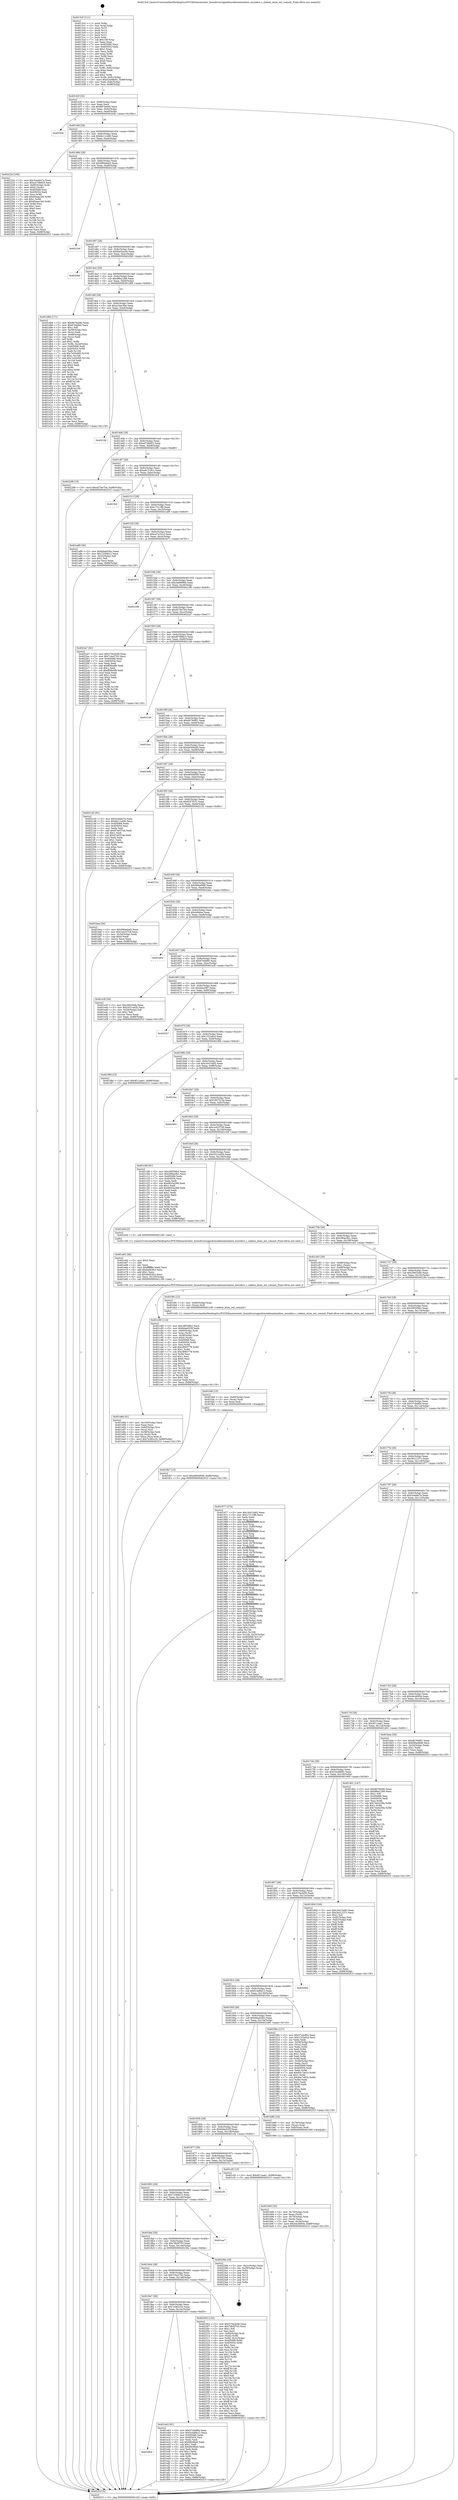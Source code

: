 digraph "0x4013c0" {
  label = "0x4013c0 (/mnt/c/Users/mathe/Desktop/tcc/POCII/binaries/extr_linuxdriversgpudrmradeonatombios_encoders.c_radeon_atom_ext_commit_Final-ollvm.out::main(0))"
  labelloc = "t"
  node[shape=record]

  Entry [label="",width=0.3,height=0.3,shape=circle,fillcolor=black,style=filled]
  "0x40142f" [label="{
     0x40142f [32]\l
     | [instrs]\l
     &nbsp;&nbsp;0x40142f \<+6\>: mov -0x88(%rbp),%eax\l
     &nbsp;&nbsp;0x401435 \<+2\>: mov %eax,%ecx\l
     &nbsp;&nbsp;0x401437 \<+6\>: sub $0x867fa0d0,%ecx\l
     &nbsp;&nbsp;0x40143d \<+6\>: mov %eax,-0x9c(%rbp)\l
     &nbsp;&nbsp;0x401443 \<+6\>: mov %ecx,-0xa0(%rbp)\l
     &nbsp;&nbsp;0x401449 \<+6\>: je 000000000040244c \<main+0x108c\>\l
  }"]
  "0x40244c" [label="{
     0x40244c\l
  }", style=dashed]
  "0x40144f" [label="{
     0x40144f [28]\l
     | [instrs]\l
     &nbsp;&nbsp;0x40144f \<+5\>: jmp 0000000000401454 \<main+0x94\>\l
     &nbsp;&nbsp;0x401454 \<+6\>: mov -0x9c(%rbp),%eax\l
     &nbsp;&nbsp;0x40145a \<+5\>: sub $0x8e11cdd0,%eax\l
     &nbsp;&nbsp;0x40145f \<+6\>: mov %eax,-0xa4(%rbp)\l
     &nbsp;&nbsp;0x401465 \<+6\>: je 000000000040222e \<main+0xe6e\>\l
  }"]
  Exit [label="",width=0.3,height=0.3,shape=circle,fillcolor=black,style=filled,peripheries=2]
  "0x40222e" [label="{
     0x40222e [106]\l
     | [instrs]\l
     &nbsp;&nbsp;0x40222e \<+5\>: mov $0x3cedde7a,%eax\l
     &nbsp;&nbsp;0x402233 \<+5\>: mov $0xa47db603,%ecx\l
     &nbsp;&nbsp;0x402238 \<+4\>: mov -0x80(%rbp),%rdx\l
     &nbsp;&nbsp;0x40223c \<+6\>: movl $0x0,(%rdx)\l
     &nbsp;&nbsp;0x402242 \<+7\>: mov 0x405068,%esi\l
     &nbsp;&nbsp;0x402249 \<+7\>: mov 0x405054,%edi\l
     &nbsp;&nbsp;0x402250 \<+3\>: mov %esi,%r8d\l
     &nbsp;&nbsp;0x402253 \<+7\>: add $0x65aaa1b6,%r8d\l
     &nbsp;&nbsp;0x40225a \<+4\>: sub $0x1,%r8d\l
     &nbsp;&nbsp;0x40225e \<+7\>: sub $0x65aaa1b6,%r8d\l
     &nbsp;&nbsp;0x402265 \<+4\>: imul %r8d,%esi\l
     &nbsp;&nbsp;0x402269 \<+3\>: and $0x1,%esi\l
     &nbsp;&nbsp;0x40226c \<+3\>: cmp $0x0,%esi\l
     &nbsp;&nbsp;0x40226f \<+4\>: sete %r9b\l
     &nbsp;&nbsp;0x402273 \<+3\>: cmp $0xa,%edi\l
     &nbsp;&nbsp;0x402276 \<+4\>: setl %r10b\l
     &nbsp;&nbsp;0x40227a \<+3\>: mov %r9b,%r11b\l
     &nbsp;&nbsp;0x40227d \<+3\>: and %r10b,%r11b\l
     &nbsp;&nbsp;0x402280 \<+3\>: xor %r10b,%r9b\l
     &nbsp;&nbsp;0x402283 \<+3\>: or %r9b,%r11b\l
     &nbsp;&nbsp;0x402286 \<+4\>: test $0x1,%r11b\l
     &nbsp;&nbsp;0x40228a \<+3\>: cmovne %ecx,%eax\l
     &nbsp;&nbsp;0x40228d \<+6\>: mov %eax,-0x88(%rbp)\l
     &nbsp;&nbsp;0x402293 \<+5\>: jmp 000000000040251f \<main+0x115f\>\l
  }"]
  "0x40146b" [label="{
     0x40146b [28]\l
     | [instrs]\l
     &nbsp;&nbsp;0x40146b \<+5\>: jmp 0000000000401470 \<main+0xb0\>\l
     &nbsp;&nbsp;0x401470 \<+6\>: mov -0x9c(%rbp),%eax\l
     &nbsp;&nbsp;0x401476 \<+5\>: sub $0x990edae5,%eax\l
     &nbsp;&nbsp;0x40147b \<+6\>: mov %eax,-0xa8(%rbp)\l
     &nbsp;&nbsp;0x401481 \<+6\>: je 00000000004021b0 \<main+0xdf0\>\l
  }"]
  "0x401fb7" [label="{
     0x401fb7 [15]\l
     | [instrs]\l
     &nbsp;&nbsp;0x401fb7 \<+10\>: movl $0xe850d009,-0x88(%rbp)\l
     &nbsp;&nbsp;0x401fc1 \<+5\>: jmp 000000000040251f \<main+0x115f\>\l
  }"]
  "0x4021b0" [label="{
     0x4021b0\l
  }", style=dashed]
  "0x401487" [label="{
     0x401487 [28]\l
     | [instrs]\l
     &nbsp;&nbsp;0x401487 \<+5\>: jmp 000000000040148c \<main+0xcc\>\l
     &nbsp;&nbsp;0x40148c \<+6\>: mov -0x9c(%rbp),%eax\l
     &nbsp;&nbsp;0x401492 \<+5\>: sub $0x9a02aa5e,%eax\l
     &nbsp;&nbsp;0x401497 \<+6\>: mov %eax,-0xac(%rbp)\l
     &nbsp;&nbsp;0x40149d \<+6\>: je 00000000004020b0 \<main+0xcf0\>\l
  }"]
  "0x401fa8" [label="{
     0x401fa8 [15]\l
     | [instrs]\l
     &nbsp;&nbsp;0x401fa8 \<+4\>: mov -0x60(%rbp),%rax\l
     &nbsp;&nbsp;0x401fac \<+3\>: mov (%rax),%rax\l
     &nbsp;&nbsp;0x401faf \<+3\>: mov %rax,%rdi\l
     &nbsp;&nbsp;0x401fb2 \<+5\>: call 0000000000401030 \<free@plt\>\l
     | [calls]\l
     &nbsp;&nbsp;0x401030 \{1\} (unknown)\l
  }"]
  "0x4020b0" [label="{
     0x4020b0\l
  }", style=dashed]
  "0x4014a3" [label="{
     0x4014a3 [28]\l
     | [instrs]\l
     &nbsp;&nbsp;0x4014a3 \<+5\>: jmp 00000000004014a8 \<main+0xe8\>\l
     &nbsp;&nbsp;0x4014a8 \<+6\>: mov -0x9c(%rbp),%eax\l
     &nbsp;&nbsp;0x4014ae \<+5\>: sub $0x9f6a1289,%eax\l
     &nbsp;&nbsp;0x4014b3 \<+6\>: mov %eax,-0xb0(%rbp)\l
     &nbsp;&nbsp;0x4014b9 \<+6\>: je 0000000000401d94 \<main+0x9d4\>\l
  }"]
  "0x401903" [label="{
     0x401903\l
  }", style=dashed]
  "0x401d94" [label="{
     0x401d94 [171]\l
     | [instrs]\l
     &nbsp;&nbsp;0x401d94 \<+5\>: mov $0x867fa0d0,%eax\l
     &nbsp;&nbsp;0x401d99 \<+5\>: mov $0x67bdd60,%ecx\l
     &nbsp;&nbsp;0x401d9e \<+2\>: mov $0x1,%dl\l
     &nbsp;&nbsp;0x401da0 \<+4\>: mov -0x58(%rbp),%rsi\l
     &nbsp;&nbsp;0x401da4 \<+2\>: mov (%rsi),%edi\l
     &nbsp;&nbsp;0x401da6 \<+4\>: mov -0x68(%rbp),%rsi\l
     &nbsp;&nbsp;0x401daa \<+2\>: cmp (%rsi),%edi\l
     &nbsp;&nbsp;0x401dac \<+4\>: setl %r8b\l
     &nbsp;&nbsp;0x401db0 \<+4\>: and $0x1,%r8b\l
     &nbsp;&nbsp;0x401db4 \<+4\>: mov %r8b,-0x2d(%rbp)\l
     &nbsp;&nbsp;0x401db8 \<+7\>: mov 0x405068,%edi\l
     &nbsp;&nbsp;0x401dbf \<+8\>: mov 0x405054,%r9d\l
     &nbsp;&nbsp;0x401dc7 \<+3\>: mov %edi,%r10d\l
     &nbsp;&nbsp;0x401dca \<+7\>: sub $0x7e30cfd5,%r10d\l
     &nbsp;&nbsp;0x401dd1 \<+4\>: sub $0x1,%r10d\l
     &nbsp;&nbsp;0x401dd5 \<+7\>: add $0x7e30cfd5,%r10d\l
     &nbsp;&nbsp;0x401ddc \<+4\>: imul %r10d,%edi\l
     &nbsp;&nbsp;0x401de0 \<+3\>: and $0x1,%edi\l
     &nbsp;&nbsp;0x401de3 \<+3\>: cmp $0x0,%edi\l
     &nbsp;&nbsp;0x401de6 \<+4\>: sete %r8b\l
     &nbsp;&nbsp;0x401dea \<+4\>: cmp $0xa,%r9d\l
     &nbsp;&nbsp;0x401dee \<+4\>: setl %r11b\l
     &nbsp;&nbsp;0x401df2 \<+3\>: mov %r8b,%bl\l
     &nbsp;&nbsp;0x401df5 \<+3\>: xor $0xff,%bl\l
     &nbsp;&nbsp;0x401df8 \<+3\>: mov %r11b,%r14b\l
     &nbsp;&nbsp;0x401dfb \<+4\>: xor $0xff,%r14b\l
     &nbsp;&nbsp;0x401dff \<+3\>: xor $0x1,%dl\l
     &nbsp;&nbsp;0x401e02 \<+3\>: mov %bl,%r15b\l
     &nbsp;&nbsp;0x401e05 \<+4\>: and $0xff,%r15b\l
     &nbsp;&nbsp;0x401e09 \<+3\>: and %dl,%r8b\l
     &nbsp;&nbsp;0x401e0c \<+3\>: mov %r14b,%r12b\l
     &nbsp;&nbsp;0x401e0f \<+4\>: and $0xff,%r12b\l
     &nbsp;&nbsp;0x401e13 \<+3\>: and %dl,%r11b\l
     &nbsp;&nbsp;0x401e16 \<+3\>: or %r8b,%r15b\l
     &nbsp;&nbsp;0x401e19 \<+3\>: or %r11b,%r12b\l
     &nbsp;&nbsp;0x401e1c \<+3\>: xor %r12b,%r15b\l
     &nbsp;&nbsp;0x401e1f \<+3\>: or %r14b,%bl\l
     &nbsp;&nbsp;0x401e22 \<+3\>: xor $0xff,%bl\l
     &nbsp;&nbsp;0x401e25 \<+3\>: or $0x1,%dl\l
     &nbsp;&nbsp;0x401e28 \<+2\>: and %dl,%bl\l
     &nbsp;&nbsp;0x401e2a \<+3\>: or %bl,%r15b\l
     &nbsp;&nbsp;0x401e2d \<+4\>: test $0x1,%r15b\l
     &nbsp;&nbsp;0x401e31 \<+3\>: cmovne %ecx,%eax\l
     &nbsp;&nbsp;0x401e34 \<+6\>: mov %eax,-0x88(%rbp)\l
     &nbsp;&nbsp;0x401e3a \<+5\>: jmp 000000000040251f \<main+0x115f\>\l
  }"]
  "0x4014bf" [label="{
     0x4014bf [28]\l
     | [instrs]\l
     &nbsp;&nbsp;0x4014bf \<+5\>: jmp 00000000004014c4 \<main+0x104\>\l
     &nbsp;&nbsp;0x4014c4 \<+6\>: mov -0x9c(%rbp),%eax\l
     &nbsp;&nbsp;0x4014ca \<+5\>: sub $0xa1bec3be,%eax\l
     &nbsp;&nbsp;0x4014cf \<+6\>: mov %eax,-0xb4(%rbp)\l
     &nbsp;&nbsp;0x4014d5 \<+6\>: je 00000000004021bf \<main+0xdff\>\l
  }"]
  "0x401eb3" [label="{
     0x401eb3 [91]\l
     | [instrs]\l
     &nbsp;&nbsp;0x401eb3 \<+5\>: mov $0x37cbef64,%eax\l
     &nbsp;&nbsp;0x401eb8 \<+5\>: mov $0x5c4d6b12,%ecx\l
     &nbsp;&nbsp;0x401ebd \<+7\>: mov 0x405068,%edx\l
     &nbsp;&nbsp;0x401ec4 \<+7\>: mov 0x405054,%esi\l
     &nbsp;&nbsp;0x401ecb \<+2\>: mov %edx,%edi\l
     &nbsp;&nbsp;0x401ecd \<+6\>: sub $0x68c96a0,%edi\l
     &nbsp;&nbsp;0x401ed3 \<+3\>: sub $0x1,%edi\l
     &nbsp;&nbsp;0x401ed6 \<+6\>: add $0x68c96a0,%edi\l
     &nbsp;&nbsp;0x401edc \<+3\>: imul %edi,%edx\l
     &nbsp;&nbsp;0x401edf \<+3\>: and $0x1,%edx\l
     &nbsp;&nbsp;0x401ee2 \<+3\>: cmp $0x0,%edx\l
     &nbsp;&nbsp;0x401ee5 \<+4\>: sete %r8b\l
     &nbsp;&nbsp;0x401ee9 \<+3\>: cmp $0xa,%esi\l
     &nbsp;&nbsp;0x401eec \<+4\>: setl %r9b\l
     &nbsp;&nbsp;0x401ef0 \<+3\>: mov %r8b,%r10b\l
     &nbsp;&nbsp;0x401ef3 \<+3\>: and %r9b,%r10b\l
     &nbsp;&nbsp;0x401ef6 \<+3\>: xor %r9b,%r8b\l
     &nbsp;&nbsp;0x401ef9 \<+3\>: or %r8b,%r10b\l
     &nbsp;&nbsp;0x401efc \<+4\>: test $0x1,%r10b\l
     &nbsp;&nbsp;0x401f00 \<+3\>: cmovne %ecx,%eax\l
     &nbsp;&nbsp;0x401f03 \<+6\>: mov %eax,-0x88(%rbp)\l
     &nbsp;&nbsp;0x401f09 \<+5\>: jmp 000000000040251f \<main+0x115f\>\l
  }"]
  "0x4021bf" [label="{
     0x4021bf\l
  }", style=dashed]
  "0x4014db" [label="{
     0x4014db [28]\l
     | [instrs]\l
     &nbsp;&nbsp;0x4014db \<+5\>: jmp 00000000004014e0 \<main+0x120\>\l
     &nbsp;&nbsp;0x4014e0 \<+6\>: mov -0x9c(%rbp),%eax\l
     &nbsp;&nbsp;0x4014e6 \<+5\>: sub $0xa47db603,%eax\l
     &nbsp;&nbsp;0x4014eb \<+6\>: mov %eax,-0xb8(%rbp)\l
     &nbsp;&nbsp;0x4014f1 \<+6\>: je 0000000000402298 \<main+0xed8\>\l
  }"]
  "0x4018e7" [label="{
     0x4018e7 [28]\l
     | [instrs]\l
     &nbsp;&nbsp;0x4018e7 \<+5\>: jmp 00000000004018ec \<main+0x52c\>\l
     &nbsp;&nbsp;0x4018ec \<+6\>: mov -0x9c(%rbp),%eax\l
     &nbsp;&nbsp;0x4018f2 \<+5\>: sub $0x7e382c24,%eax\l
     &nbsp;&nbsp;0x4018f7 \<+6\>: mov %eax,-0x14c(%rbp)\l
     &nbsp;&nbsp;0x4018fd \<+6\>: je 0000000000401eb3 \<main+0xaf3\>\l
  }"]
  "0x402298" [label="{
     0x402298 [15]\l
     | [instrs]\l
     &nbsp;&nbsp;0x402298 \<+10\>: movl $0xd27be7b4,-0x88(%rbp)\l
     &nbsp;&nbsp;0x4022a2 \<+5\>: jmp 000000000040251f \<main+0x115f\>\l
  }"]
  "0x4014f7" [label="{
     0x4014f7 [28]\l
     | [instrs]\l
     &nbsp;&nbsp;0x4014f7 \<+5\>: jmp 00000000004014fc \<main+0x13c\>\l
     &nbsp;&nbsp;0x4014fc \<+6\>: mov -0x9c(%rbp),%eax\l
     &nbsp;&nbsp;0x401502 \<+5\>: sub $0xa812181c,%eax\l
     &nbsp;&nbsp;0x401507 \<+6\>: mov %eax,-0xbc(%rbp)\l
     &nbsp;&nbsp;0x40150d \<+6\>: je 0000000000401fc6 \<main+0xc06\>\l
  }"]
  "0x402302" [label="{
     0x402302 [152]\l
     | [instrs]\l
     &nbsp;&nbsp;0x402302 \<+5\>: mov $0x570a3e58,%eax\l
     &nbsp;&nbsp;0x402307 \<+5\>: mov $0x78b5f703,%ecx\l
     &nbsp;&nbsp;0x40230c \<+2\>: mov $0x1,%dl\l
     &nbsp;&nbsp;0x40230e \<+2\>: xor %esi,%esi\l
     &nbsp;&nbsp;0x402310 \<+4\>: mov -0x80(%rbp),%rdi\l
     &nbsp;&nbsp;0x402314 \<+3\>: mov (%rdi),%r8d\l
     &nbsp;&nbsp;0x402317 \<+4\>: mov %r8d,-0x2c(%rbp)\l
     &nbsp;&nbsp;0x40231b \<+8\>: mov 0x405068,%r8d\l
     &nbsp;&nbsp;0x402323 \<+8\>: mov 0x405054,%r9d\l
     &nbsp;&nbsp;0x40232b \<+3\>: sub $0x1,%esi\l
     &nbsp;&nbsp;0x40232e \<+3\>: mov %r8d,%r10d\l
     &nbsp;&nbsp;0x402331 \<+3\>: add %esi,%r10d\l
     &nbsp;&nbsp;0x402334 \<+4\>: imul %r10d,%r8d\l
     &nbsp;&nbsp;0x402338 \<+4\>: and $0x1,%r8d\l
     &nbsp;&nbsp;0x40233c \<+4\>: cmp $0x0,%r8d\l
     &nbsp;&nbsp;0x402340 \<+4\>: sete %r11b\l
     &nbsp;&nbsp;0x402344 \<+4\>: cmp $0xa,%r9d\l
     &nbsp;&nbsp;0x402348 \<+3\>: setl %bl\l
     &nbsp;&nbsp;0x40234b \<+3\>: mov %r11b,%r14b\l
     &nbsp;&nbsp;0x40234e \<+4\>: xor $0xff,%r14b\l
     &nbsp;&nbsp;0x402352 \<+3\>: mov %bl,%r15b\l
     &nbsp;&nbsp;0x402355 \<+4\>: xor $0xff,%r15b\l
     &nbsp;&nbsp;0x402359 \<+3\>: xor $0x0,%dl\l
     &nbsp;&nbsp;0x40235c \<+3\>: mov %r14b,%r12b\l
     &nbsp;&nbsp;0x40235f \<+4\>: and $0x0,%r12b\l
     &nbsp;&nbsp;0x402363 \<+3\>: and %dl,%r11b\l
     &nbsp;&nbsp;0x402366 \<+3\>: mov %r15b,%r13b\l
     &nbsp;&nbsp;0x402369 \<+4\>: and $0x0,%r13b\l
     &nbsp;&nbsp;0x40236d \<+2\>: and %dl,%bl\l
     &nbsp;&nbsp;0x40236f \<+3\>: or %r11b,%r12b\l
     &nbsp;&nbsp;0x402372 \<+3\>: or %bl,%r13b\l
     &nbsp;&nbsp;0x402375 \<+3\>: xor %r13b,%r12b\l
     &nbsp;&nbsp;0x402378 \<+3\>: or %r15b,%r14b\l
     &nbsp;&nbsp;0x40237b \<+4\>: xor $0xff,%r14b\l
     &nbsp;&nbsp;0x40237f \<+3\>: or $0x0,%dl\l
     &nbsp;&nbsp;0x402382 \<+3\>: and %dl,%r14b\l
     &nbsp;&nbsp;0x402385 \<+3\>: or %r14b,%r12b\l
     &nbsp;&nbsp;0x402388 \<+4\>: test $0x1,%r12b\l
     &nbsp;&nbsp;0x40238c \<+3\>: cmovne %ecx,%eax\l
     &nbsp;&nbsp;0x40238f \<+6\>: mov %eax,-0x88(%rbp)\l
     &nbsp;&nbsp;0x402395 \<+5\>: jmp 000000000040251f \<main+0x115f\>\l
  }"]
  "0x401fc6" [label="{
     0x401fc6\l
  }", style=dashed]
  "0x401513" [label="{
     0x401513 [28]\l
     | [instrs]\l
     &nbsp;&nbsp;0x401513 \<+5\>: jmp 0000000000401518 \<main+0x158\>\l
     &nbsp;&nbsp;0x401518 \<+6\>: mov -0x9c(%rbp),%eax\l
     &nbsp;&nbsp;0x40151e \<+5\>: sub $0xc7311ffd,%eax\l
     &nbsp;&nbsp;0x401523 \<+6\>: mov %eax,-0xc0(%rbp)\l
     &nbsp;&nbsp;0x401529 \<+6\>: je 0000000000401a89 \<main+0x6c9\>\l
  }"]
  "0x4018cb" [label="{
     0x4018cb [28]\l
     | [instrs]\l
     &nbsp;&nbsp;0x4018cb \<+5\>: jmp 00000000004018d0 \<main+0x510\>\l
     &nbsp;&nbsp;0x4018d0 \<+6\>: mov -0x9c(%rbp),%eax\l
     &nbsp;&nbsp;0x4018d6 \<+5\>: sub $0x7c4a3792,%eax\l
     &nbsp;&nbsp;0x4018db \<+6\>: mov %eax,-0x148(%rbp)\l
     &nbsp;&nbsp;0x4018e1 \<+6\>: je 0000000000402302 \<main+0xf42\>\l
  }"]
  "0x401a89" [label="{
     0x401a89 [30]\l
     | [instrs]\l
     &nbsp;&nbsp;0x401a89 \<+5\>: mov $0x6dad43bc,%eax\l
     &nbsp;&nbsp;0x401a8e \<+5\>: mov $0x723f4b12,%ecx\l
     &nbsp;&nbsp;0x401a93 \<+3\>: mov -0x35(%rbp),%dl\l
     &nbsp;&nbsp;0x401a96 \<+3\>: test $0x1,%dl\l
     &nbsp;&nbsp;0x401a99 \<+3\>: cmovne %ecx,%eax\l
     &nbsp;&nbsp;0x401a9c \<+6\>: mov %eax,-0x88(%rbp)\l
     &nbsp;&nbsp;0x401aa2 \<+5\>: jmp 000000000040251f \<main+0x115f\>\l
  }"]
  "0x40152f" [label="{
     0x40152f [28]\l
     | [instrs]\l
     &nbsp;&nbsp;0x40152f \<+5\>: jmp 0000000000401534 \<main+0x174\>\l
     &nbsp;&nbsp;0x401534 \<+6\>: mov -0x9c(%rbp),%eax\l
     &nbsp;&nbsp;0x40153a \<+5\>: sub $0xca7a1b1d,%eax\l
     &nbsp;&nbsp;0x40153f \<+6\>: mov %eax,-0xc4(%rbp)\l
     &nbsp;&nbsp;0x401545 \<+6\>: je 0000000000401b71 \<main+0x7b1\>\l
  }"]
  "0x40239a" [label="{
     0x40239a [18]\l
     | [instrs]\l
     &nbsp;&nbsp;0x40239a \<+3\>: mov -0x2c(%rbp),%eax\l
     &nbsp;&nbsp;0x40239d \<+4\>: lea -0x28(%rbp),%rsp\l
     &nbsp;&nbsp;0x4023a1 \<+1\>: pop %rbx\l
     &nbsp;&nbsp;0x4023a2 \<+2\>: pop %r12\l
     &nbsp;&nbsp;0x4023a4 \<+2\>: pop %r13\l
     &nbsp;&nbsp;0x4023a6 \<+2\>: pop %r14\l
     &nbsp;&nbsp;0x4023a8 \<+2\>: pop %r15\l
     &nbsp;&nbsp;0x4023aa \<+1\>: pop %rbp\l
     &nbsp;&nbsp;0x4023ab \<+1\>: ret\l
  }"]
  "0x401b71" [label="{
     0x401b71\l
  }", style=dashed]
  "0x40154b" [label="{
     0x40154b [28]\l
     | [instrs]\l
     &nbsp;&nbsp;0x40154b \<+5\>: jmp 0000000000401550 \<main+0x190\>\l
     &nbsp;&nbsp;0x401550 \<+6\>: mov -0x9c(%rbp),%eax\l
     &nbsp;&nbsp;0x401556 \<+5\>: sub $0xcbd0699e,%eax\l
     &nbsp;&nbsp;0x40155b \<+6\>: mov %eax,-0xc8(%rbp)\l
     &nbsp;&nbsp;0x401561 \<+6\>: je 0000000000402186 \<main+0xdc6\>\l
  }"]
  "0x4018af" [label="{
     0x4018af [28]\l
     | [instrs]\l
     &nbsp;&nbsp;0x4018af \<+5\>: jmp 00000000004018b4 \<main+0x4f4\>\l
     &nbsp;&nbsp;0x4018b4 \<+6\>: mov -0x9c(%rbp),%eax\l
     &nbsp;&nbsp;0x4018ba \<+5\>: sub $0x78b5f703,%eax\l
     &nbsp;&nbsp;0x4018bf \<+6\>: mov %eax,-0x144(%rbp)\l
     &nbsp;&nbsp;0x4018c5 \<+6\>: je 000000000040239a \<main+0xfda\>\l
  }"]
  "0x402186" [label="{
     0x402186\l
  }", style=dashed]
  "0x401567" [label="{
     0x401567 [28]\l
     | [instrs]\l
     &nbsp;&nbsp;0x401567 \<+5\>: jmp 000000000040156c \<main+0x1ac\>\l
     &nbsp;&nbsp;0x40156c \<+6\>: mov -0x9c(%rbp),%eax\l
     &nbsp;&nbsp;0x401572 \<+5\>: sub $0xd27be7b4,%eax\l
     &nbsp;&nbsp;0x401577 \<+6\>: mov %eax,-0xcc(%rbp)\l
     &nbsp;&nbsp;0x40157d \<+6\>: je 00000000004022a7 \<main+0xee7\>\l
  }"]
  "0x401aa7" [label="{
     0x401aa7\l
  }", style=dashed]
  "0x4022a7" [label="{
     0x4022a7 [91]\l
     | [instrs]\l
     &nbsp;&nbsp;0x4022a7 \<+5\>: mov $0x570a3e58,%eax\l
     &nbsp;&nbsp;0x4022ac \<+5\>: mov $0x7c4a3792,%ecx\l
     &nbsp;&nbsp;0x4022b1 \<+7\>: mov 0x405068,%edx\l
     &nbsp;&nbsp;0x4022b8 \<+7\>: mov 0x405054,%esi\l
     &nbsp;&nbsp;0x4022bf \<+2\>: mov %edx,%edi\l
     &nbsp;&nbsp;0x4022c1 \<+6\>: add $0xff39a4f8,%edi\l
     &nbsp;&nbsp;0x4022c7 \<+3\>: sub $0x1,%edi\l
     &nbsp;&nbsp;0x4022ca \<+6\>: sub $0xff39a4f8,%edi\l
     &nbsp;&nbsp;0x4022d0 \<+3\>: imul %edi,%edx\l
     &nbsp;&nbsp;0x4022d3 \<+3\>: and $0x1,%edx\l
     &nbsp;&nbsp;0x4022d6 \<+3\>: cmp $0x0,%edx\l
     &nbsp;&nbsp;0x4022d9 \<+4\>: sete %r8b\l
     &nbsp;&nbsp;0x4022dd \<+3\>: cmp $0xa,%esi\l
     &nbsp;&nbsp;0x4022e0 \<+4\>: setl %r9b\l
     &nbsp;&nbsp;0x4022e4 \<+3\>: mov %r8b,%r10b\l
     &nbsp;&nbsp;0x4022e7 \<+3\>: and %r9b,%r10b\l
     &nbsp;&nbsp;0x4022ea \<+3\>: xor %r9b,%r8b\l
     &nbsp;&nbsp;0x4022ed \<+3\>: or %r8b,%r10b\l
     &nbsp;&nbsp;0x4022f0 \<+4\>: test $0x1,%r10b\l
     &nbsp;&nbsp;0x4022f4 \<+3\>: cmovne %ecx,%eax\l
     &nbsp;&nbsp;0x4022f7 \<+6\>: mov %eax,-0x88(%rbp)\l
     &nbsp;&nbsp;0x4022fd \<+5\>: jmp 000000000040251f \<main+0x115f\>\l
  }"]
  "0x401583" [label="{
     0x401583 [28]\l
     | [instrs]\l
     &nbsp;&nbsp;0x401583 \<+5\>: jmp 0000000000401588 \<main+0x1c8\>\l
     &nbsp;&nbsp;0x401588 \<+6\>: mov -0x9c(%rbp),%eax\l
     &nbsp;&nbsp;0x40158e \<+5\>: sub $0xd6768bc3,%eax\l
     &nbsp;&nbsp;0x401593 \<+6\>: mov %eax,-0xd0(%rbp)\l
     &nbsp;&nbsp;0x401599 \<+6\>: je 000000000040214d \<main+0xd8d\>\l
  }"]
  "0x401893" [label="{
     0x401893 [28]\l
     | [instrs]\l
     &nbsp;&nbsp;0x401893 \<+5\>: jmp 0000000000401898 \<main+0x4d8\>\l
     &nbsp;&nbsp;0x401898 \<+6\>: mov -0x9c(%rbp),%eax\l
     &nbsp;&nbsp;0x40189e \<+5\>: sub $0x723f4b12,%eax\l
     &nbsp;&nbsp;0x4018a3 \<+6\>: mov %eax,-0x140(%rbp)\l
     &nbsp;&nbsp;0x4018a9 \<+6\>: je 0000000000401aa7 \<main+0x6e7\>\l
  }"]
  "0x40214d" [label="{
     0x40214d\l
  }", style=dashed]
  "0x40159f" [label="{
     0x40159f [28]\l
     | [instrs]\l
     &nbsp;&nbsp;0x40159f \<+5\>: jmp 00000000004015a4 \<main+0x1e4\>\l
     &nbsp;&nbsp;0x4015a4 \<+6\>: mov -0x9c(%rbp),%eax\l
     &nbsp;&nbsp;0x4015aa \<+5\>: sub $0xdb784f61,%eax\l
     &nbsp;&nbsp;0x4015af \<+6\>: mov %eax,-0xd4(%rbp)\l
     &nbsp;&nbsp;0x4015b5 \<+6\>: je 0000000000401bcc \<main+0x80c\>\l
  }"]
  "0x4023f1" [label="{
     0x4023f1\l
  }", style=dashed]
  "0x401bcc" [label="{
     0x401bcc\l
  }", style=dashed]
  "0x4015bb" [label="{
     0x4015bb [28]\l
     | [instrs]\l
     &nbsp;&nbsp;0x4015bb \<+5\>: jmp 00000000004015c0 \<main+0x200\>\l
     &nbsp;&nbsp;0x4015c0 \<+6\>: mov -0x9c(%rbp),%eax\l
     &nbsp;&nbsp;0x4015c6 \<+5\>: sub $0xde000e46,%eax\l
     &nbsp;&nbsp;0x4015cb \<+6\>: mov %eax,-0xd8(%rbp)\l
     &nbsp;&nbsp;0x4015d1 \<+6\>: je 000000000040249b \<main+0x10db\>\l
  }"]
  "0x401e8a" [label="{
     0x401e8a [41]\l
     | [instrs]\l
     &nbsp;&nbsp;0x401e8a \<+6\>: mov -0x150(%rbp),%ecx\l
     &nbsp;&nbsp;0x401e90 \<+3\>: imul %eax,%ecx\l
     &nbsp;&nbsp;0x401e93 \<+4\>: mov -0x60(%rbp),%rsi\l
     &nbsp;&nbsp;0x401e97 \<+3\>: mov (%rsi),%rsi\l
     &nbsp;&nbsp;0x401e9a \<+4\>: mov -0x58(%rbp),%rdi\l
     &nbsp;&nbsp;0x401e9e \<+3\>: movslq (%rdi),%rdi\l
     &nbsp;&nbsp;0x401ea1 \<+3\>: mov %ecx,(%rsi,%rdi,4)\l
     &nbsp;&nbsp;0x401ea4 \<+10\>: movl $0x7e382c24,-0x88(%rbp)\l
     &nbsp;&nbsp;0x401eae \<+5\>: jmp 000000000040251f \<main+0x115f\>\l
  }"]
  "0x40249b" [label="{
     0x40249b\l
  }", style=dashed]
  "0x4015d7" [label="{
     0x4015d7 [28]\l
     | [instrs]\l
     &nbsp;&nbsp;0x4015d7 \<+5\>: jmp 00000000004015dc \<main+0x21c\>\l
     &nbsp;&nbsp;0x4015dc \<+6\>: mov -0x9c(%rbp),%eax\l
     &nbsp;&nbsp;0x4015e2 \<+5\>: sub $0xe850d009,%eax\l
     &nbsp;&nbsp;0x4015e7 \<+6\>: mov %eax,-0xdc(%rbp)\l
     &nbsp;&nbsp;0x4015ed \<+6\>: je 00000000004021d3 \<main+0xe13\>\l
  }"]
  "0x401e62" [label="{
     0x401e62 [40]\l
     | [instrs]\l
     &nbsp;&nbsp;0x401e62 \<+5\>: mov $0x2,%ecx\l
     &nbsp;&nbsp;0x401e67 \<+1\>: cltd\l
     &nbsp;&nbsp;0x401e68 \<+2\>: idiv %ecx\l
     &nbsp;&nbsp;0x401e6a \<+6\>: imul $0xfffffffe,%edx,%ecx\l
     &nbsp;&nbsp;0x401e70 \<+6\>: add $0xbef42fc2,%ecx\l
     &nbsp;&nbsp;0x401e76 \<+3\>: add $0x1,%ecx\l
     &nbsp;&nbsp;0x401e79 \<+6\>: sub $0xbef42fc2,%ecx\l
     &nbsp;&nbsp;0x401e7f \<+6\>: mov %ecx,-0x150(%rbp)\l
     &nbsp;&nbsp;0x401e85 \<+5\>: call 0000000000401160 \<next_i\>\l
     | [calls]\l
     &nbsp;&nbsp;0x401160 \{1\} (/mnt/c/Users/mathe/Desktop/tcc/POCII/binaries/extr_linuxdriversgpudrmradeonatombios_encoders.c_radeon_atom_ext_commit_Final-ollvm.out::next_i)\l
  }"]
  "0x4021d3" [label="{
     0x4021d3 [91]\l
     | [instrs]\l
     &nbsp;&nbsp;0x4021d3 \<+5\>: mov $0x3cedde7a,%eax\l
     &nbsp;&nbsp;0x4021d8 \<+5\>: mov $0x8e11cdd0,%ecx\l
     &nbsp;&nbsp;0x4021dd \<+7\>: mov 0x405068,%edx\l
     &nbsp;&nbsp;0x4021e4 \<+7\>: mov 0x405054,%esi\l
     &nbsp;&nbsp;0x4021eb \<+2\>: mov %edx,%edi\l
     &nbsp;&nbsp;0x4021ed \<+6\>: add $0x97a637ab,%edi\l
     &nbsp;&nbsp;0x4021f3 \<+3\>: sub $0x1,%edi\l
     &nbsp;&nbsp;0x4021f6 \<+6\>: sub $0x97a637ab,%edi\l
     &nbsp;&nbsp;0x4021fc \<+3\>: imul %edi,%edx\l
     &nbsp;&nbsp;0x4021ff \<+3\>: and $0x1,%edx\l
     &nbsp;&nbsp;0x402202 \<+3\>: cmp $0x0,%edx\l
     &nbsp;&nbsp;0x402205 \<+4\>: sete %r8b\l
     &nbsp;&nbsp;0x402209 \<+3\>: cmp $0xa,%esi\l
     &nbsp;&nbsp;0x40220c \<+4\>: setl %r9b\l
     &nbsp;&nbsp;0x402210 \<+3\>: mov %r8b,%r10b\l
     &nbsp;&nbsp;0x402213 \<+3\>: and %r9b,%r10b\l
     &nbsp;&nbsp;0x402216 \<+3\>: xor %r9b,%r8b\l
     &nbsp;&nbsp;0x402219 \<+3\>: or %r8b,%r10b\l
     &nbsp;&nbsp;0x40221c \<+4\>: test $0x1,%r10b\l
     &nbsp;&nbsp;0x402220 \<+3\>: cmovne %ecx,%eax\l
     &nbsp;&nbsp;0x402223 \<+6\>: mov %eax,-0x88(%rbp)\l
     &nbsp;&nbsp;0x402229 \<+5\>: jmp 000000000040251f \<main+0x115f\>\l
  }"]
  "0x4015f3" [label="{
     0x4015f3 [28]\l
     | [instrs]\l
     &nbsp;&nbsp;0x4015f3 \<+5\>: jmp 00000000004015f8 \<main+0x238\>\l
     &nbsp;&nbsp;0x4015f8 \<+6\>: mov -0x9c(%rbp),%eax\l
     &nbsp;&nbsp;0x4015fe \<+5\>: sub $0xf247f231,%eax\l
     &nbsp;&nbsp;0x401603 \<+6\>: mov %eax,-0xe0(%rbp)\l
     &nbsp;&nbsp;0x401609 \<+6\>: je 000000000040215c \<main+0xd9c\>\l
  }"]
  "0x401877" [label="{
     0x401877 [28]\l
     | [instrs]\l
     &nbsp;&nbsp;0x401877 \<+5\>: jmp 000000000040187c \<main+0x4bc\>\l
     &nbsp;&nbsp;0x40187c \<+6\>: mov -0x9c(%rbp),%eax\l
     &nbsp;&nbsp;0x401882 \<+5\>: sub $0x71fd7330,%eax\l
     &nbsp;&nbsp;0x401887 \<+6\>: mov %eax,-0x13c(%rbp)\l
     &nbsp;&nbsp;0x40188d \<+6\>: je 00000000004023f1 \<main+0x1031\>\l
  }"]
  "0x40215c" [label="{
     0x40215c\l
  }", style=dashed]
  "0x40160f" [label="{
     0x40160f [28]\l
     | [instrs]\l
     &nbsp;&nbsp;0x40160f \<+5\>: jmp 0000000000401614 \<main+0x254\>\l
     &nbsp;&nbsp;0x401614 \<+6\>: mov -0x9c(%rbp),%eax\l
     &nbsp;&nbsp;0x40161a \<+5\>: sub $0xf49a49d9,%eax\l
     &nbsp;&nbsp;0x40161f \<+6\>: mov %eax,-0xe4(%rbp)\l
     &nbsp;&nbsp;0x401625 \<+6\>: je 0000000000401bea \<main+0x82a\>\l
  }"]
  "0x401cf2" [label="{
     0x401cf2 [15]\l
     | [instrs]\l
     &nbsp;&nbsp;0x401cf2 \<+10\>: movl $0x4f11aae1,-0x88(%rbp)\l
     &nbsp;&nbsp;0x401cfc \<+5\>: jmp 000000000040251f \<main+0x115f\>\l
  }"]
  "0x401bea" [label="{
     0x401bea [30]\l
     | [instrs]\l
     &nbsp;&nbsp;0x401bea \<+5\>: mov $0x990edae5,%eax\l
     &nbsp;&nbsp;0x401bef \<+5\>: mov $0x1e4237c8,%ecx\l
     &nbsp;&nbsp;0x401bf4 \<+3\>: mov -0x34(%rbp),%edx\l
     &nbsp;&nbsp;0x401bf7 \<+3\>: cmp $0x0,%edx\l
     &nbsp;&nbsp;0x401bfa \<+3\>: cmove %ecx,%eax\l
     &nbsp;&nbsp;0x401bfd \<+6\>: mov %eax,-0x88(%rbp)\l
     &nbsp;&nbsp;0x401c03 \<+5\>: jmp 000000000040251f \<main+0x115f\>\l
  }"]
  "0x40162b" [label="{
     0x40162b [28]\l
     | [instrs]\l
     &nbsp;&nbsp;0x40162b \<+5\>: jmp 0000000000401630 \<main+0x270\>\l
     &nbsp;&nbsp;0x401630 \<+6\>: mov -0x9c(%rbp),%eax\l
     &nbsp;&nbsp;0x401636 \<+5\>: sub $0x4db6ea,%eax\l
     &nbsp;&nbsp;0x40163b \<+6\>: mov %eax,-0xe8(%rbp)\l
     &nbsp;&nbsp;0x401641 \<+6\>: je 0000000000401b02 \<main+0x742\>\l
  }"]
  "0x401c80" [label="{
     0x401c80 [114]\l
     | [instrs]\l
     &nbsp;&nbsp;0x401c80 \<+5\>: mov $0x29f336b2,%ecx\l
     &nbsp;&nbsp;0x401c85 \<+5\>: mov $0x6dae525f,%edx\l
     &nbsp;&nbsp;0x401c8a \<+4\>: mov -0x60(%rbp),%rdi\l
     &nbsp;&nbsp;0x401c8e \<+3\>: mov %rax,(%rdi)\l
     &nbsp;&nbsp;0x401c91 \<+4\>: mov -0x58(%rbp),%rax\l
     &nbsp;&nbsp;0x401c95 \<+6\>: movl $0x0,(%rax)\l
     &nbsp;&nbsp;0x401c9b \<+7\>: mov 0x405068,%esi\l
     &nbsp;&nbsp;0x401ca2 \<+8\>: mov 0x405054,%r8d\l
     &nbsp;&nbsp;0x401caa \<+3\>: mov %esi,%r9d\l
     &nbsp;&nbsp;0x401cad \<+7\>: add $0xcf693778,%r9d\l
     &nbsp;&nbsp;0x401cb4 \<+4\>: sub $0x1,%r9d\l
     &nbsp;&nbsp;0x401cb8 \<+7\>: sub $0xcf693778,%r9d\l
     &nbsp;&nbsp;0x401cbf \<+4\>: imul %r9d,%esi\l
     &nbsp;&nbsp;0x401cc3 \<+3\>: and $0x1,%esi\l
     &nbsp;&nbsp;0x401cc6 \<+3\>: cmp $0x0,%esi\l
     &nbsp;&nbsp;0x401cc9 \<+4\>: sete %r10b\l
     &nbsp;&nbsp;0x401ccd \<+4\>: cmp $0xa,%r8d\l
     &nbsp;&nbsp;0x401cd1 \<+4\>: setl %r11b\l
     &nbsp;&nbsp;0x401cd5 \<+3\>: mov %r10b,%bl\l
     &nbsp;&nbsp;0x401cd8 \<+3\>: and %r11b,%bl\l
     &nbsp;&nbsp;0x401cdb \<+3\>: xor %r11b,%r10b\l
     &nbsp;&nbsp;0x401cde \<+3\>: or %r10b,%bl\l
     &nbsp;&nbsp;0x401ce1 \<+3\>: test $0x1,%bl\l
     &nbsp;&nbsp;0x401ce4 \<+3\>: cmovne %edx,%ecx\l
     &nbsp;&nbsp;0x401ce7 \<+6\>: mov %ecx,-0x88(%rbp)\l
     &nbsp;&nbsp;0x401ced \<+5\>: jmp 000000000040251f \<main+0x115f\>\l
  }"]
  "0x401b02" [label="{
     0x401b02\l
  }", style=dashed]
  "0x401647" [label="{
     0x401647 [28]\l
     | [instrs]\l
     &nbsp;&nbsp;0x401647 \<+5\>: jmp 000000000040164c \<main+0x28c\>\l
     &nbsp;&nbsp;0x40164c \<+6\>: mov -0x9c(%rbp),%eax\l
     &nbsp;&nbsp;0x401652 \<+5\>: sub $0x67bdd60,%eax\l
     &nbsp;&nbsp;0x401657 \<+6\>: mov %eax,-0xec(%rbp)\l
     &nbsp;&nbsp;0x40165d \<+6\>: je 0000000000401e3f \<main+0xa7f\>\l
  }"]
  "0x401b90" [label="{
     0x401b90 [30]\l
     | [instrs]\l
     &nbsp;&nbsp;0x401b90 \<+4\>: mov -0x70(%rbp),%rdi\l
     &nbsp;&nbsp;0x401b94 \<+2\>: mov %eax,(%rdi)\l
     &nbsp;&nbsp;0x401b96 \<+4\>: mov -0x70(%rbp),%rdi\l
     &nbsp;&nbsp;0x401b9a \<+2\>: mov (%rdi),%eax\l
     &nbsp;&nbsp;0x401b9c \<+3\>: mov %eax,-0x34(%rbp)\l
     &nbsp;&nbsp;0x401b9f \<+10\>: movl $0x44c4693e,-0x88(%rbp)\l
     &nbsp;&nbsp;0x401ba9 \<+5\>: jmp 000000000040251f \<main+0x115f\>\l
  }"]
  "0x401e3f" [label="{
     0x401e3f [30]\l
     | [instrs]\l
     &nbsp;&nbsp;0x401e3f \<+5\>: mov $0x29625efa,%eax\l
     &nbsp;&nbsp;0x401e44 \<+5\>: mov $0x2021ed2b,%ecx\l
     &nbsp;&nbsp;0x401e49 \<+3\>: mov -0x2d(%rbp),%dl\l
     &nbsp;&nbsp;0x401e4c \<+3\>: test $0x1,%dl\l
     &nbsp;&nbsp;0x401e4f \<+3\>: cmovne %ecx,%eax\l
     &nbsp;&nbsp;0x401e52 \<+6\>: mov %eax,-0x88(%rbp)\l
     &nbsp;&nbsp;0x401e58 \<+5\>: jmp 000000000040251f \<main+0x115f\>\l
  }"]
  "0x401663" [label="{
     0x401663 [28]\l
     | [instrs]\l
     &nbsp;&nbsp;0x401663 \<+5\>: jmp 0000000000401668 \<main+0x2a8\>\l
     &nbsp;&nbsp;0x401668 \<+6\>: mov -0x9c(%rbp),%eax\l
     &nbsp;&nbsp;0x40166e \<+5\>: sub $0xabec087,%eax\l
     &nbsp;&nbsp;0x401673 \<+6\>: mov %eax,-0xf0(%rbp)\l
     &nbsp;&nbsp;0x401679 \<+6\>: je 0000000000402027 \<main+0xc67\>\l
  }"]
  "0x40185b" [label="{
     0x40185b [28]\l
     | [instrs]\l
     &nbsp;&nbsp;0x40185b \<+5\>: jmp 0000000000401860 \<main+0x4a0\>\l
     &nbsp;&nbsp;0x401860 \<+6\>: mov -0x9c(%rbp),%eax\l
     &nbsp;&nbsp;0x401866 \<+5\>: sub $0x6dae525f,%eax\l
     &nbsp;&nbsp;0x40186b \<+6\>: mov %eax,-0x138(%rbp)\l
     &nbsp;&nbsp;0x401871 \<+6\>: je 0000000000401cf2 \<main+0x932\>\l
  }"]
  "0x402027" [label="{
     0x402027\l
  }", style=dashed]
  "0x40167f" [label="{
     0x40167f [28]\l
     | [instrs]\l
     &nbsp;&nbsp;0x40167f \<+5\>: jmp 0000000000401684 \<main+0x2c4\>\l
     &nbsp;&nbsp;0x401684 \<+6\>: mov -0x9c(%rbp),%eax\l
     &nbsp;&nbsp;0x40168a \<+5\>: sub $0x1322efcd,%eax\l
     &nbsp;&nbsp;0x40168f \<+6\>: mov %eax,-0xf4(%rbp)\l
     &nbsp;&nbsp;0x401695 \<+6\>: je 0000000000401f8d \<main+0xbcd\>\l
  }"]
  "0x401b80" [label="{
     0x401b80 [16]\l
     | [instrs]\l
     &nbsp;&nbsp;0x401b80 \<+4\>: mov -0x78(%rbp),%rax\l
     &nbsp;&nbsp;0x401b84 \<+3\>: mov (%rax),%rax\l
     &nbsp;&nbsp;0x401b87 \<+4\>: mov 0x8(%rax),%rdi\l
     &nbsp;&nbsp;0x401b8b \<+5\>: call 0000000000401060 \<atoi@plt\>\l
     | [calls]\l
     &nbsp;&nbsp;0x401060 \{1\} (unknown)\l
  }"]
  "0x401f8d" [label="{
     0x401f8d [15]\l
     | [instrs]\l
     &nbsp;&nbsp;0x401f8d \<+10\>: movl $0x4f11aae1,-0x88(%rbp)\l
     &nbsp;&nbsp;0x401f97 \<+5\>: jmp 000000000040251f \<main+0x115f\>\l
  }"]
  "0x40169b" [label="{
     0x40169b [28]\l
     | [instrs]\l
     &nbsp;&nbsp;0x40169b \<+5\>: jmp 00000000004016a0 \<main+0x2e0\>\l
     &nbsp;&nbsp;0x4016a0 \<+6\>: mov -0x9c(%rbp),%eax\l
     &nbsp;&nbsp;0x4016a6 \<+5\>: sub $0x16415a92,%eax\l
     &nbsp;&nbsp;0x4016ab \<+6\>: mov %eax,-0xf8(%rbp)\l
     &nbsp;&nbsp;0x4016b1 \<+6\>: je 00000000004023ac \<main+0xfec\>\l
  }"]
  "0x40183f" [label="{
     0x40183f [28]\l
     | [instrs]\l
     &nbsp;&nbsp;0x40183f \<+5\>: jmp 0000000000401844 \<main+0x484\>\l
     &nbsp;&nbsp;0x401844 \<+6\>: mov -0x9c(%rbp),%eax\l
     &nbsp;&nbsp;0x40184a \<+5\>: sub $0x6dad43bc,%eax\l
     &nbsp;&nbsp;0x40184f \<+6\>: mov %eax,-0x134(%rbp)\l
     &nbsp;&nbsp;0x401855 \<+6\>: je 0000000000401b80 \<main+0x7c0\>\l
  }"]
  "0x4023ac" [label="{
     0x4023ac\l
  }", style=dashed]
  "0x4016b7" [label="{
     0x4016b7 [28]\l
     | [instrs]\l
     &nbsp;&nbsp;0x4016b7 \<+5\>: jmp 00000000004016bc \<main+0x2fc\>\l
     &nbsp;&nbsp;0x4016bc \<+6\>: mov -0x9c(%rbp),%eax\l
     &nbsp;&nbsp;0x4016c2 \<+5\>: sub $0x1807513a,%eax\l
     &nbsp;&nbsp;0x4016c7 \<+6\>: mov %eax,-0xfc(%rbp)\l
     &nbsp;&nbsp;0x4016cd \<+6\>: je 0000000000402003 \<main+0xc43\>\l
  }"]
  "0x401f0e" [label="{
     0x401f0e [127]\l
     | [instrs]\l
     &nbsp;&nbsp;0x401f0e \<+5\>: mov $0x37cbef64,%eax\l
     &nbsp;&nbsp;0x401f13 \<+5\>: mov $0x1322efcd,%ecx\l
     &nbsp;&nbsp;0x401f18 \<+2\>: xor %edx,%edx\l
     &nbsp;&nbsp;0x401f1a \<+4\>: mov -0x58(%rbp),%rsi\l
     &nbsp;&nbsp;0x401f1e \<+2\>: mov (%rsi),%edi\l
     &nbsp;&nbsp;0x401f20 \<+3\>: mov %edx,%r8d\l
     &nbsp;&nbsp;0x401f23 \<+3\>: sub %edi,%r8d\l
     &nbsp;&nbsp;0x401f26 \<+2\>: mov %edx,%edi\l
     &nbsp;&nbsp;0x401f28 \<+3\>: sub $0x1,%edi\l
     &nbsp;&nbsp;0x401f2b \<+3\>: add %edi,%r8d\l
     &nbsp;&nbsp;0x401f2e \<+3\>: sub %r8d,%edx\l
     &nbsp;&nbsp;0x401f31 \<+4\>: mov -0x58(%rbp),%rsi\l
     &nbsp;&nbsp;0x401f35 \<+2\>: mov %edx,(%rsi)\l
     &nbsp;&nbsp;0x401f37 \<+7\>: mov 0x405068,%edx\l
     &nbsp;&nbsp;0x401f3e \<+7\>: mov 0x405054,%edi\l
     &nbsp;&nbsp;0x401f45 \<+3\>: mov %edx,%r8d\l
     &nbsp;&nbsp;0x401f48 \<+7\>: add $0x84c7a61b,%r8d\l
     &nbsp;&nbsp;0x401f4f \<+4\>: sub $0x1,%r8d\l
     &nbsp;&nbsp;0x401f53 \<+7\>: sub $0x84c7a61b,%r8d\l
     &nbsp;&nbsp;0x401f5a \<+4\>: imul %r8d,%edx\l
     &nbsp;&nbsp;0x401f5e \<+3\>: and $0x1,%edx\l
     &nbsp;&nbsp;0x401f61 \<+3\>: cmp $0x0,%edx\l
     &nbsp;&nbsp;0x401f64 \<+4\>: sete %r9b\l
     &nbsp;&nbsp;0x401f68 \<+3\>: cmp $0xa,%edi\l
     &nbsp;&nbsp;0x401f6b \<+4\>: setl %r10b\l
     &nbsp;&nbsp;0x401f6f \<+3\>: mov %r9b,%r11b\l
     &nbsp;&nbsp;0x401f72 \<+3\>: and %r10b,%r11b\l
     &nbsp;&nbsp;0x401f75 \<+3\>: xor %r10b,%r9b\l
     &nbsp;&nbsp;0x401f78 \<+3\>: or %r9b,%r11b\l
     &nbsp;&nbsp;0x401f7b \<+4\>: test $0x1,%r11b\l
     &nbsp;&nbsp;0x401f7f \<+3\>: cmovne %ecx,%eax\l
     &nbsp;&nbsp;0x401f82 \<+6\>: mov %eax,-0x88(%rbp)\l
     &nbsp;&nbsp;0x401f88 \<+5\>: jmp 000000000040251f \<main+0x115f\>\l
  }"]
  "0x402003" [label="{
     0x402003\l
  }", style=dashed]
  "0x4016d3" [label="{
     0x4016d3 [28]\l
     | [instrs]\l
     &nbsp;&nbsp;0x4016d3 \<+5\>: jmp 00000000004016d8 \<main+0x318\>\l
     &nbsp;&nbsp;0x4016d8 \<+6\>: mov -0x9c(%rbp),%eax\l
     &nbsp;&nbsp;0x4016de \<+5\>: sub $0x1e4237c8,%eax\l
     &nbsp;&nbsp;0x4016e3 \<+6\>: mov %eax,-0x100(%rbp)\l
     &nbsp;&nbsp;0x4016e9 \<+6\>: je 0000000000401c08 \<main+0x848\>\l
  }"]
  "0x401823" [label="{
     0x401823 [28]\l
     | [instrs]\l
     &nbsp;&nbsp;0x401823 \<+5\>: jmp 0000000000401828 \<main+0x468\>\l
     &nbsp;&nbsp;0x401828 \<+6\>: mov -0x9c(%rbp),%eax\l
     &nbsp;&nbsp;0x40182e \<+5\>: sub $0x5c4d6b12,%eax\l
     &nbsp;&nbsp;0x401833 \<+6\>: mov %eax,-0x130(%rbp)\l
     &nbsp;&nbsp;0x401839 \<+6\>: je 0000000000401f0e \<main+0xb4e\>\l
  }"]
  "0x401c08" [label="{
     0x401c08 [91]\l
     | [instrs]\l
     &nbsp;&nbsp;0x401c08 \<+5\>: mov $0x29f336b2,%eax\l
     &nbsp;&nbsp;0x401c0d \<+5\>: mov $0x290ac0b1,%ecx\l
     &nbsp;&nbsp;0x401c12 \<+7\>: mov 0x405068,%edx\l
     &nbsp;&nbsp;0x401c19 \<+7\>: mov 0x405054,%esi\l
     &nbsp;&nbsp;0x401c20 \<+2\>: mov %edx,%edi\l
     &nbsp;&nbsp;0x401c22 \<+6\>: sub $0x6833a289,%edi\l
     &nbsp;&nbsp;0x401c28 \<+3\>: sub $0x1,%edi\l
     &nbsp;&nbsp;0x401c2b \<+6\>: add $0x6833a289,%edi\l
     &nbsp;&nbsp;0x401c31 \<+3\>: imul %edi,%edx\l
     &nbsp;&nbsp;0x401c34 \<+3\>: and $0x1,%edx\l
     &nbsp;&nbsp;0x401c37 \<+3\>: cmp $0x0,%edx\l
     &nbsp;&nbsp;0x401c3a \<+4\>: sete %r8b\l
     &nbsp;&nbsp;0x401c3e \<+3\>: cmp $0xa,%esi\l
     &nbsp;&nbsp;0x401c41 \<+4\>: setl %r9b\l
     &nbsp;&nbsp;0x401c45 \<+3\>: mov %r8b,%r10b\l
     &nbsp;&nbsp;0x401c48 \<+3\>: and %r9b,%r10b\l
     &nbsp;&nbsp;0x401c4b \<+3\>: xor %r9b,%r8b\l
     &nbsp;&nbsp;0x401c4e \<+3\>: or %r8b,%r10b\l
     &nbsp;&nbsp;0x401c51 \<+4\>: test $0x1,%r10b\l
     &nbsp;&nbsp;0x401c55 \<+3\>: cmovne %ecx,%eax\l
     &nbsp;&nbsp;0x401c58 \<+6\>: mov %eax,-0x88(%rbp)\l
     &nbsp;&nbsp;0x401c5e \<+5\>: jmp 000000000040251f \<main+0x115f\>\l
  }"]
  "0x4016ef" [label="{
     0x4016ef [28]\l
     | [instrs]\l
     &nbsp;&nbsp;0x4016ef \<+5\>: jmp 00000000004016f4 \<main+0x334\>\l
     &nbsp;&nbsp;0x4016f4 \<+6\>: mov -0x9c(%rbp),%eax\l
     &nbsp;&nbsp;0x4016fa \<+5\>: sub $0x2021ed2b,%eax\l
     &nbsp;&nbsp;0x4016ff \<+6\>: mov %eax,-0x104(%rbp)\l
     &nbsp;&nbsp;0x401705 \<+6\>: je 0000000000401e5d \<main+0xa9d\>\l
  }"]
  "0x40250a" [label="{
     0x40250a\l
  }", style=dashed]
  "0x401e5d" [label="{
     0x401e5d [5]\l
     | [instrs]\l
     &nbsp;&nbsp;0x401e5d \<+5\>: call 0000000000401160 \<next_i\>\l
     | [calls]\l
     &nbsp;&nbsp;0x401160 \{1\} (/mnt/c/Users/mathe/Desktop/tcc/POCII/binaries/extr_linuxdriversgpudrmradeonatombios_encoders.c_radeon_atom_ext_commit_Final-ollvm.out::next_i)\l
  }"]
  "0x40170b" [label="{
     0x40170b [28]\l
     | [instrs]\l
     &nbsp;&nbsp;0x40170b \<+5\>: jmp 0000000000401710 \<main+0x350\>\l
     &nbsp;&nbsp;0x401710 \<+6\>: mov -0x9c(%rbp),%eax\l
     &nbsp;&nbsp;0x401716 \<+5\>: sub $0x290ac0b1,%eax\l
     &nbsp;&nbsp;0x40171b \<+6\>: mov %eax,-0x108(%rbp)\l
     &nbsp;&nbsp;0x401721 \<+6\>: je 0000000000401c63 \<main+0x8a3\>\l
  }"]
  "0x4013c0" [label="{
     0x4013c0 [111]\l
     | [instrs]\l
     &nbsp;&nbsp;0x4013c0 \<+1\>: push %rbp\l
     &nbsp;&nbsp;0x4013c1 \<+3\>: mov %rsp,%rbp\l
     &nbsp;&nbsp;0x4013c4 \<+2\>: push %r15\l
     &nbsp;&nbsp;0x4013c6 \<+2\>: push %r14\l
     &nbsp;&nbsp;0x4013c8 \<+2\>: push %r13\l
     &nbsp;&nbsp;0x4013ca \<+2\>: push %r12\l
     &nbsp;&nbsp;0x4013cc \<+1\>: push %rbx\l
     &nbsp;&nbsp;0x4013cd \<+7\>: sub $0x158,%rsp\l
     &nbsp;&nbsp;0x4013d4 \<+2\>: xor %eax,%eax\l
     &nbsp;&nbsp;0x4013d6 \<+7\>: mov 0x405068,%ecx\l
     &nbsp;&nbsp;0x4013dd \<+7\>: mov 0x405054,%edx\l
     &nbsp;&nbsp;0x4013e4 \<+3\>: sub $0x1,%eax\l
     &nbsp;&nbsp;0x4013e7 \<+3\>: mov %ecx,%r8d\l
     &nbsp;&nbsp;0x4013ea \<+3\>: add %eax,%r8d\l
     &nbsp;&nbsp;0x4013ed \<+4\>: imul %r8d,%ecx\l
     &nbsp;&nbsp;0x4013f1 \<+3\>: and $0x1,%ecx\l
     &nbsp;&nbsp;0x4013f4 \<+3\>: cmp $0x0,%ecx\l
     &nbsp;&nbsp;0x4013f7 \<+4\>: sete %r9b\l
     &nbsp;&nbsp;0x4013fb \<+4\>: and $0x1,%r9b\l
     &nbsp;&nbsp;0x4013ff \<+7\>: mov %r9b,-0x82(%rbp)\l
     &nbsp;&nbsp;0x401406 \<+3\>: cmp $0xa,%edx\l
     &nbsp;&nbsp;0x401409 \<+4\>: setl %r9b\l
     &nbsp;&nbsp;0x40140d \<+4\>: and $0x1,%r9b\l
     &nbsp;&nbsp;0x401411 \<+7\>: mov %r9b,-0x81(%rbp)\l
     &nbsp;&nbsp;0x401418 \<+10\>: movl $0x52e48b91,-0x88(%rbp)\l
     &nbsp;&nbsp;0x401422 \<+6\>: mov %edi,-0x8c(%rbp)\l
     &nbsp;&nbsp;0x401428 \<+7\>: mov %rsi,-0x98(%rbp)\l
  }"]
  "0x401c63" [label="{
     0x401c63 [29]\l
     | [instrs]\l
     &nbsp;&nbsp;0x401c63 \<+4\>: mov -0x68(%rbp),%rax\l
     &nbsp;&nbsp;0x401c67 \<+6\>: movl $0x1,(%rax)\l
     &nbsp;&nbsp;0x401c6d \<+4\>: mov -0x68(%rbp),%rax\l
     &nbsp;&nbsp;0x401c71 \<+3\>: movslq (%rax),%rax\l
     &nbsp;&nbsp;0x401c74 \<+4\>: shl $0x2,%rax\l
     &nbsp;&nbsp;0x401c78 \<+3\>: mov %rax,%rdi\l
     &nbsp;&nbsp;0x401c7b \<+5\>: call 0000000000401050 \<malloc@plt\>\l
     | [calls]\l
     &nbsp;&nbsp;0x401050 \{1\} (unknown)\l
  }"]
  "0x401727" [label="{
     0x401727 [28]\l
     | [instrs]\l
     &nbsp;&nbsp;0x401727 \<+5\>: jmp 000000000040172c \<main+0x36c\>\l
     &nbsp;&nbsp;0x40172c \<+6\>: mov -0x9c(%rbp),%eax\l
     &nbsp;&nbsp;0x401732 \<+5\>: sub $0x29625efa,%eax\l
     &nbsp;&nbsp;0x401737 \<+6\>: mov %eax,-0x10c(%rbp)\l
     &nbsp;&nbsp;0x40173d \<+6\>: je 0000000000401f9c \<main+0xbdc\>\l
  }"]
  "0x40251f" [label="{
     0x40251f [5]\l
     | [instrs]\l
     &nbsp;&nbsp;0x40251f \<+5\>: jmp 000000000040142f \<main+0x6f\>\l
  }"]
  "0x401f9c" [label="{
     0x401f9c [12]\l
     | [instrs]\l
     &nbsp;&nbsp;0x401f9c \<+4\>: mov -0x60(%rbp),%rax\l
     &nbsp;&nbsp;0x401fa0 \<+3\>: mov (%rax),%rdi\l
     &nbsp;&nbsp;0x401fa3 \<+5\>: call 0000000000401240 \<radeon_atom_ext_commit\>\l
     | [calls]\l
     &nbsp;&nbsp;0x401240 \{1\} (/mnt/c/Users/mathe/Desktop/tcc/POCII/binaries/extr_linuxdriversgpudrmradeonatombios_encoders.c_radeon_atom_ext_commit_Final-ollvm.out::radeon_atom_ext_commit)\l
  }"]
  "0x401743" [label="{
     0x401743 [28]\l
     | [instrs]\l
     &nbsp;&nbsp;0x401743 \<+5\>: jmp 0000000000401748 \<main+0x388\>\l
     &nbsp;&nbsp;0x401748 \<+6\>: mov -0x9c(%rbp),%eax\l
     &nbsp;&nbsp;0x40174e \<+5\>: sub $0x29f336b2,%eax\l
     &nbsp;&nbsp;0x401753 \<+6\>: mov %eax,-0x110(%rbp)\l
     &nbsp;&nbsp;0x401759 \<+6\>: je 000000000040240f \<main+0x104f\>\l
  }"]
  "0x401807" [label="{
     0x401807 [28]\l
     | [instrs]\l
     &nbsp;&nbsp;0x401807 \<+5\>: jmp 000000000040180c \<main+0x44c\>\l
     &nbsp;&nbsp;0x40180c \<+6\>: mov -0x9c(%rbp),%eax\l
     &nbsp;&nbsp;0x401812 \<+5\>: sub $0x570a3e58,%eax\l
     &nbsp;&nbsp;0x401817 \<+6\>: mov %eax,-0x12c(%rbp)\l
     &nbsp;&nbsp;0x40181d \<+6\>: je 000000000040250a \<main+0x114a\>\l
  }"]
  "0x40240f" [label="{
     0x40240f\l
  }", style=dashed]
  "0x40175f" [label="{
     0x40175f [28]\l
     | [instrs]\l
     &nbsp;&nbsp;0x40175f \<+5\>: jmp 0000000000401764 \<main+0x3a4\>\l
     &nbsp;&nbsp;0x401764 \<+6\>: mov -0x9c(%rbp),%eax\l
     &nbsp;&nbsp;0x40176a \<+5\>: sub $0x37cbef64,%eax\l
     &nbsp;&nbsp;0x40176f \<+6\>: mov %eax,-0x114(%rbp)\l
     &nbsp;&nbsp;0x401775 \<+6\>: je 0000000000402471 \<main+0x10b1\>\l
  }"]
  "0x40190d" [label="{
     0x40190d [106]\l
     | [instrs]\l
     &nbsp;&nbsp;0x40190d \<+5\>: mov $0x16415a92,%eax\l
     &nbsp;&nbsp;0x401912 \<+5\>: mov $0x3b21237c,%ecx\l
     &nbsp;&nbsp;0x401917 \<+2\>: mov $0x1,%dl\l
     &nbsp;&nbsp;0x401919 \<+7\>: mov -0x82(%rbp),%sil\l
     &nbsp;&nbsp;0x401920 \<+7\>: mov -0x81(%rbp),%dil\l
     &nbsp;&nbsp;0x401927 \<+3\>: mov %sil,%r8b\l
     &nbsp;&nbsp;0x40192a \<+4\>: xor $0xff,%r8b\l
     &nbsp;&nbsp;0x40192e \<+3\>: mov %dil,%r9b\l
     &nbsp;&nbsp;0x401931 \<+4\>: xor $0xff,%r9b\l
     &nbsp;&nbsp;0x401935 \<+3\>: xor $0x0,%dl\l
     &nbsp;&nbsp;0x401938 \<+3\>: mov %r8b,%r10b\l
     &nbsp;&nbsp;0x40193b \<+4\>: and $0x0,%r10b\l
     &nbsp;&nbsp;0x40193f \<+3\>: and %dl,%sil\l
     &nbsp;&nbsp;0x401942 \<+3\>: mov %r9b,%r11b\l
     &nbsp;&nbsp;0x401945 \<+4\>: and $0x0,%r11b\l
     &nbsp;&nbsp;0x401949 \<+3\>: and %dl,%dil\l
     &nbsp;&nbsp;0x40194c \<+3\>: or %sil,%r10b\l
     &nbsp;&nbsp;0x40194f \<+3\>: or %dil,%r11b\l
     &nbsp;&nbsp;0x401952 \<+3\>: xor %r11b,%r10b\l
     &nbsp;&nbsp;0x401955 \<+3\>: or %r9b,%r8b\l
     &nbsp;&nbsp;0x401958 \<+4\>: xor $0xff,%r8b\l
     &nbsp;&nbsp;0x40195c \<+3\>: or $0x0,%dl\l
     &nbsp;&nbsp;0x40195f \<+3\>: and %dl,%r8b\l
     &nbsp;&nbsp;0x401962 \<+3\>: or %r8b,%r10b\l
     &nbsp;&nbsp;0x401965 \<+4\>: test $0x1,%r10b\l
     &nbsp;&nbsp;0x401969 \<+3\>: cmovne %ecx,%eax\l
     &nbsp;&nbsp;0x40196c \<+6\>: mov %eax,-0x88(%rbp)\l
     &nbsp;&nbsp;0x401972 \<+5\>: jmp 000000000040251f \<main+0x115f\>\l
  }"]
  "0x402471" [label="{
     0x402471\l
  }", style=dashed]
  "0x40177b" [label="{
     0x40177b [28]\l
     | [instrs]\l
     &nbsp;&nbsp;0x40177b \<+5\>: jmp 0000000000401780 \<main+0x3c0\>\l
     &nbsp;&nbsp;0x401780 \<+6\>: mov -0x9c(%rbp),%eax\l
     &nbsp;&nbsp;0x401786 \<+5\>: sub $0x3b21237c,%eax\l
     &nbsp;&nbsp;0x40178b \<+6\>: mov %eax,-0x118(%rbp)\l
     &nbsp;&nbsp;0x401791 \<+6\>: je 0000000000401977 \<main+0x5b7\>\l
  }"]
  "0x4017eb" [label="{
     0x4017eb [28]\l
     | [instrs]\l
     &nbsp;&nbsp;0x4017eb \<+5\>: jmp 00000000004017f0 \<main+0x430\>\l
     &nbsp;&nbsp;0x4017f0 \<+6\>: mov -0x9c(%rbp),%eax\l
     &nbsp;&nbsp;0x4017f6 \<+5\>: sub $0x52e48b91,%eax\l
     &nbsp;&nbsp;0x4017fb \<+6\>: mov %eax,-0x128(%rbp)\l
     &nbsp;&nbsp;0x401801 \<+6\>: je 000000000040190d \<main+0x54d\>\l
  }"]
  "0x401977" [label="{
     0x401977 [274]\l
     | [instrs]\l
     &nbsp;&nbsp;0x401977 \<+5\>: mov $0x16415a92,%eax\l
     &nbsp;&nbsp;0x40197c \<+5\>: mov $0xc7311ffd,%ecx\l
     &nbsp;&nbsp;0x401981 \<+2\>: xor %edx,%edx\l
     &nbsp;&nbsp;0x401983 \<+3\>: mov %rsp,%rsi\l
     &nbsp;&nbsp;0x401986 \<+4\>: add $0xfffffffffffffff0,%rsi\l
     &nbsp;&nbsp;0x40198a \<+3\>: mov %rsi,%rsp\l
     &nbsp;&nbsp;0x40198d \<+4\>: mov %rsi,-0x80(%rbp)\l
     &nbsp;&nbsp;0x401991 \<+3\>: mov %rsp,%rsi\l
     &nbsp;&nbsp;0x401994 \<+4\>: add $0xfffffffffffffff0,%rsi\l
     &nbsp;&nbsp;0x401998 \<+3\>: mov %rsi,%rsp\l
     &nbsp;&nbsp;0x40199b \<+3\>: mov %rsp,%rdi\l
     &nbsp;&nbsp;0x40199e \<+4\>: add $0xfffffffffffffff0,%rdi\l
     &nbsp;&nbsp;0x4019a2 \<+3\>: mov %rdi,%rsp\l
     &nbsp;&nbsp;0x4019a5 \<+4\>: mov %rdi,-0x78(%rbp)\l
     &nbsp;&nbsp;0x4019a9 \<+3\>: mov %rsp,%rdi\l
     &nbsp;&nbsp;0x4019ac \<+4\>: add $0xfffffffffffffff0,%rdi\l
     &nbsp;&nbsp;0x4019b0 \<+3\>: mov %rdi,%rsp\l
     &nbsp;&nbsp;0x4019b3 \<+4\>: mov %rdi,-0x70(%rbp)\l
     &nbsp;&nbsp;0x4019b7 \<+3\>: mov %rsp,%rdi\l
     &nbsp;&nbsp;0x4019ba \<+4\>: add $0xfffffffffffffff0,%rdi\l
     &nbsp;&nbsp;0x4019be \<+3\>: mov %rdi,%rsp\l
     &nbsp;&nbsp;0x4019c1 \<+4\>: mov %rdi,-0x68(%rbp)\l
     &nbsp;&nbsp;0x4019c5 \<+3\>: mov %rsp,%rdi\l
     &nbsp;&nbsp;0x4019c8 \<+4\>: add $0xfffffffffffffff0,%rdi\l
     &nbsp;&nbsp;0x4019cc \<+3\>: mov %rdi,%rsp\l
     &nbsp;&nbsp;0x4019cf \<+4\>: mov %rdi,-0x60(%rbp)\l
     &nbsp;&nbsp;0x4019d3 \<+3\>: mov %rsp,%rdi\l
     &nbsp;&nbsp;0x4019d6 \<+4\>: add $0xfffffffffffffff0,%rdi\l
     &nbsp;&nbsp;0x4019da \<+3\>: mov %rdi,%rsp\l
     &nbsp;&nbsp;0x4019dd \<+4\>: mov %rdi,-0x58(%rbp)\l
     &nbsp;&nbsp;0x4019e1 \<+3\>: mov %rsp,%rdi\l
     &nbsp;&nbsp;0x4019e4 \<+4\>: add $0xfffffffffffffff0,%rdi\l
     &nbsp;&nbsp;0x4019e8 \<+3\>: mov %rdi,%rsp\l
     &nbsp;&nbsp;0x4019eb \<+4\>: mov %rdi,-0x50(%rbp)\l
     &nbsp;&nbsp;0x4019ef \<+3\>: mov %rsp,%rdi\l
     &nbsp;&nbsp;0x4019f2 \<+4\>: add $0xfffffffffffffff0,%rdi\l
     &nbsp;&nbsp;0x4019f6 \<+3\>: mov %rdi,%rsp\l
     &nbsp;&nbsp;0x4019f9 \<+4\>: mov %rdi,-0x48(%rbp)\l
     &nbsp;&nbsp;0x4019fd \<+3\>: mov %rsp,%rdi\l
     &nbsp;&nbsp;0x401a00 \<+4\>: add $0xfffffffffffffff0,%rdi\l
     &nbsp;&nbsp;0x401a04 \<+3\>: mov %rdi,%rsp\l
     &nbsp;&nbsp;0x401a07 \<+4\>: mov %rdi,-0x40(%rbp)\l
     &nbsp;&nbsp;0x401a0b \<+4\>: mov -0x80(%rbp),%rdi\l
     &nbsp;&nbsp;0x401a0f \<+6\>: movl $0x0,(%rdi)\l
     &nbsp;&nbsp;0x401a15 \<+7\>: mov -0x8c(%rbp),%r8d\l
     &nbsp;&nbsp;0x401a1c \<+3\>: mov %r8d,(%rsi)\l
     &nbsp;&nbsp;0x401a1f \<+4\>: mov -0x78(%rbp),%rdi\l
     &nbsp;&nbsp;0x401a23 \<+7\>: mov -0x98(%rbp),%r9\l
     &nbsp;&nbsp;0x401a2a \<+3\>: mov %r9,(%rdi)\l
     &nbsp;&nbsp;0x401a2d \<+3\>: cmpl $0x2,(%rsi)\l
     &nbsp;&nbsp;0x401a30 \<+4\>: setne %r10b\l
     &nbsp;&nbsp;0x401a34 \<+4\>: and $0x1,%r10b\l
     &nbsp;&nbsp;0x401a38 \<+4\>: mov %r10b,-0x35(%rbp)\l
     &nbsp;&nbsp;0x401a3c \<+8\>: mov 0x405068,%r11d\l
     &nbsp;&nbsp;0x401a44 \<+7\>: mov 0x405054,%ebx\l
     &nbsp;&nbsp;0x401a4b \<+3\>: sub $0x1,%edx\l
     &nbsp;&nbsp;0x401a4e \<+3\>: mov %r11d,%r14d\l
     &nbsp;&nbsp;0x401a51 \<+3\>: add %edx,%r14d\l
     &nbsp;&nbsp;0x401a54 \<+4\>: imul %r14d,%r11d\l
     &nbsp;&nbsp;0x401a58 \<+4\>: and $0x1,%r11d\l
     &nbsp;&nbsp;0x401a5c \<+4\>: cmp $0x0,%r11d\l
     &nbsp;&nbsp;0x401a60 \<+4\>: sete %r10b\l
     &nbsp;&nbsp;0x401a64 \<+3\>: cmp $0xa,%ebx\l
     &nbsp;&nbsp;0x401a67 \<+4\>: setl %r15b\l
     &nbsp;&nbsp;0x401a6b \<+3\>: mov %r10b,%r12b\l
     &nbsp;&nbsp;0x401a6e \<+3\>: and %r15b,%r12b\l
     &nbsp;&nbsp;0x401a71 \<+3\>: xor %r15b,%r10b\l
     &nbsp;&nbsp;0x401a74 \<+3\>: or %r10b,%r12b\l
     &nbsp;&nbsp;0x401a77 \<+4\>: test $0x1,%r12b\l
     &nbsp;&nbsp;0x401a7b \<+3\>: cmovne %ecx,%eax\l
     &nbsp;&nbsp;0x401a7e \<+6\>: mov %eax,-0x88(%rbp)\l
     &nbsp;&nbsp;0x401a84 \<+5\>: jmp 000000000040251f \<main+0x115f\>\l
  }"]
  "0x401797" [label="{
     0x401797 [28]\l
     | [instrs]\l
     &nbsp;&nbsp;0x401797 \<+5\>: jmp 000000000040179c \<main+0x3dc\>\l
     &nbsp;&nbsp;0x40179c \<+6\>: mov -0x9c(%rbp),%eax\l
     &nbsp;&nbsp;0x4017a2 \<+5\>: sub $0x3cedde7a,%eax\l
     &nbsp;&nbsp;0x4017a7 \<+6\>: mov %eax,-0x11c(%rbp)\l
     &nbsp;&nbsp;0x4017ad \<+6\>: je 00000000004024f1 \<main+0x1131\>\l
  }"]
  "0x401d01" [label="{
     0x401d01 [147]\l
     | [instrs]\l
     &nbsp;&nbsp;0x401d01 \<+5\>: mov $0x867fa0d0,%eax\l
     &nbsp;&nbsp;0x401d06 \<+5\>: mov $0x9f6a1289,%ecx\l
     &nbsp;&nbsp;0x401d0b \<+2\>: mov $0x1,%dl\l
     &nbsp;&nbsp;0x401d0d \<+7\>: mov 0x405068,%esi\l
     &nbsp;&nbsp;0x401d14 \<+7\>: mov 0x405054,%edi\l
     &nbsp;&nbsp;0x401d1b \<+3\>: mov %esi,%r8d\l
     &nbsp;&nbsp;0x401d1e \<+7\>: sub $0x7dcb239a,%r8d\l
     &nbsp;&nbsp;0x401d25 \<+4\>: sub $0x1,%r8d\l
     &nbsp;&nbsp;0x401d29 \<+7\>: add $0x7dcb239a,%r8d\l
     &nbsp;&nbsp;0x401d30 \<+4\>: imul %r8d,%esi\l
     &nbsp;&nbsp;0x401d34 \<+3\>: and $0x1,%esi\l
     &nbsp;&nbsp;0x401d37 \<+3\>: cmp $0x0,%esi\l
     &nbsp;&nbsp;0x401d3a \<+4\>: sete %r9b\l
     &nbsp;&nbsp;0x401d3e \<+3\>: cmp $0xa,%edi\l
     &nbsp;&nbsp;0x401d41 \<+4\>: setl %r10b\l
     &nbsp;&nbsp;0x401d45 \<+3\>: mov %r9b,%r11b\l
     &nbsp;&nbsp;0x401d48 \<+4\>: xor $0xff,%r11b\l
     &nbsp;&nbsp;0x401d4c \<+3\>: mov %r10b,%bl\l
     &nbsp;&nbsp;0x401d4f \<+3\>: xor $0xff,%bl\l
     &nbsp;&nbsp;0x401d52 \<+3\>: xor $0x1,%dl\l
     &nbsp;&nbsp;0x401d55 \<+3\>: mov %r11b,%r14b\l
     &nbsp;&nbsp;0x401d58 \<+4\>: and $0xff,%r14b\l
     &nbsp;&nbsp;0x401d5c \<+3\>: and %dl,%r9b\l
     &nbsp;&nbsp;0x401d5f \<+3\>: mov %bl,%r15b\l
     &nbsp;&nbsp;0x401d62 \<+4\>: and $0xff,%r15b\l
     &nbsp;&nbsp;0x401d66 \<+3\>: and %dl,%r10b\l
     &nbsp;&nbsp;0x401d69 \<+3\>: or %r9b,%r14b\l
     &nbsp;&nbsp;0x401d6c \<+3\>: or %r10b,%r15b\l
     &nbsp;&nbsp;0x401d6f \<+3\>: xor %r15b,%r14b\l
     &nbsp;&nbsp;0x401d72 \<+3\>: or %bl,%r11b\l
     &nbsp;&nbsp;0x401d75 \<+4\>: xor $0xff,%r11b\l
     &nbsp;&nbsp;0x401d79 \<+3\>: or $0x1,%dl\l
     &nbsp;&nbsp;0x401d7c \<+3\>: and %dl,%r11b\l
     &nbsp;&nbsp;0x401d7f \<+3\>: or %r11b,%r14b\l
     &nbsp;&nbsp;0x401d82 \<+4\>: test $0x1,%r14b\l
     &nbsp;&nbsp;0x401d86 \<+3\>: cmovne %ecx,%eax\l
     &nbsp;&nbsp;0x401d89 \<+6\>: mov %eax,-0x88(%rbp)\l
     &nbsp;&nbsp;0x401d8f \<+5\>: jmp 000000000040251f \<main+0x115f\>\l
  }"]
  "0x4024f1" [label="{
     0x4024f1\l
  }", style=dashed]
  "0x4017b3" [label="{
     0x4017b3 [28]\l
     | [instrs]\l
     &nbsp;&nbsp;0x4017b3 \<+5\>: jmp 00000000004017b8 \<main+0x3f8\>\l
     &nbsp;&nbsp;0x4017b8 \<+6\>: mov -0x9c(%rbp),%eax\l
     &nbsp;&nbsp;0x4017be \<+5\>: sub $0x44c4693e,%eax\l
     &nbsp;&nbsp;0x4017c3 \<+6\>: mov %eax,-0x120(%rbp)\l
     &nbsp;&nbsp;0x4017c9 \<+6\>: je 0000000000401bae \<main+0x7ee\>\l
  }"]
  "0x4017cf" [label="{
     0x4017cf [28]\l
     | [instrs]\l
     &nbsp;&nbsp;0x4017cf \<+5\>: jmp 00000000004017d4 \<main+0x414\>\l
     &nbsp;&nbsp;0x4017d4 \<+6\>: mov -0x9c(%rbp),%eax\l
     &nbsp;&nbsp;0x4017da \<+5\>: sub $0x4f11aae1,%eax\l
     &nbsp;&nbsp;0x4017df \<+6\>: mov %eax,-0x124(%rbp)\l
     &nbsp;&nbsp;0x4017e5 \<+6\>: je 0000000000401d01 \<main+0x941\>\l
  }"]
  "0x401bae" [label="{
     0x401bae [30]\l
     | [instrs]\l
     &nbsp;&nbsp;0x401bae \<+5\>: mov $0xdb784f61,%eax\l
     &nbsp;&nbsp;0x401bb3 \<+5\>: mov $0xf49a49d9,%ecx\l
     &nbsp;&nbsp;0x401bb8 \<+3\>: mov -0x34(%rbp),%edx\l
     &nbsp;&nbsp;0x401bbb \<+3\>: cmp $0x1,%edx\l
     &nbsp;&nbsp;0x401bbe \<+3\>: cmovl %ecx,%eax\l
     &nbsp;&nbsp;0x401bc1 \<+6\>: mov %eax,-0x88(%rbp)\l
     &nbsp;&nbsp;0x401bc7 \<+5\>: jmp 000000000040251f \<main+0x115f\>\l
  }"]
  Entry -> "0x4013c0" [label=" 1"]
  "0x40142f" -> "0x40244c" [label=" 0"]
  "0x40142f" -> "0x40144f" [label=" 26"]
  "0x40239a" -> Exit [label=" 1"]
  "0x40144f" -> "0x40222e" [label=" 1"]
  "0x40144f" -> "0x40146b" [label=" 25"]
  "0x402302" -> "0x40251f" [label=" 1"]
  "0x40146b" -> "0x4021b0" [label=" 0"]
  "0x40146b" -> "0x401487" [label=" 25"]
  "0x4022a7" -> "0x40251f" [label=" 1"]
  "0x401487" -> "0x4020b0" [label=" 0"]
  "0x401487" -> "0x4014a3" [label=" 25"]
  "0x402298" -> "0x40251f" [label=" 1"]
  "0x4014a3" -> "0x401d94" [label=" 2"]
  "0x4014a3" -> "0x4014bf" [label=" 23"]
  "0x40222e" -> "0x40251f" [label=" 1"]
  "0x4014bf" -> "0x4021bf" [label=" 0"]
  "0x4014bf" -> "0x4014db" [label=" 23"]
  "0x4021d3" -> "0x40251f" [label=" 1"]
  "0x4014db" -> "0x402298" [label=" 1"]
  "0x4014db" -> "0x4014f7" [label=" 22"]
  "0x401fa8" -> "0x401fb7" [label=" 1"]
  "0x4014f7" -> "0x401fc6" [label=" 0"]
  "0x4014f7" -> "0x401513" [label=" 22"]
  "0x401f9c" -> "0x401fa8" [label=" 1"]
  "0x401513" -> "0x401a89" [label=" 1"]
  "0x401513" -> "0x40152f" [label=" 21"]
  "0x401f0e" -> "0x40251f" [label=" 1"]
  "0x40152f" -> "0x401b71" [label=" 0"]
  "0x40152f" -> "0x40154b" [label=" 21"]
  "0x401eb3" -> "0x40251f" [label=" 1"]
  "0x40154b" -> "0x402186" [label=" 0"]
  "0x40154b" -> "0x401567" [label=" 21"]
  "0x4018e7" -> "0x401eb3" [label=" 1"]
  "0x401567" -> "0x4022a7" [label=" 1"]
  "0x401567" -> "0x401583" [label=" 20"]
  "0x401fb7" -> "0x40251f" [label=" 1"]
  "0x401583" -> "0x40214d" [label=" 0"]
  "0x401583" -> "0x40159f" [label=" 20"]
  "0x4018cb" -> "0x402302" [label=" 1"]
  "0x40159f" -> "0x401bcc" [label=" 0"]
  "0x40159f" -> "0x4015bb" [label=" 20"]
  "0x401f8d" -> "0x40251f" [label=" 1"]
  "0x4015bb" -> "0x40249b" [label=" 0"]
  "0x4015bb" -> "0x4015d7" [label=" 20"]
  "0x4018af" -> "0x40239a" [label=" 1"]
  "0x4015d7" -> "0x4021d3" [label=" 1"]
  "0x4015d7" -> "0x4015f3" [label=" 19"]
  "0x4018e7" -> "0x401903" [label=" 0"]
  "0x4015f3" -> "0x40215c" [label=" 0"]
  "0x4015f3" -> "0x40160f" [label=" 19"]
  "0x401893" -> "0x4018af" [label=" 3"]
  "0x40160f" -> "0x401bea" [label=" 1"]
  "0x40160f" -> "0x40162b" [label=" 18"]
  "0x401893" -> "0x401aa7" [label=" 0"]
  "0x40162b" -> "0x401b02" [label=" 0"]
  "0x40162b" -> "0x401647" [label=" 18"]
  "0x401877" -> "0x401893" [label=" 3"]
  "0x401647" -> "0x401e3f" [label=" 2"]
  "0x401647" -> "0x401663" [label=" 16"]
  "0x401877" -> "0x4023f1" [label=" 0"]
  "0x401663" -> "0x402027" [label=" 0"]
  "0x401663" -> "0x40167f" [label=" 16"]
  "0x4018af" -> "0x4018cb" [label=" 2"]
  "0x40167f" -> "0x401f8d" [label=" 1"]
  "0x40167f" -> "0x40169b" [label=" 15"]
  "0x401e8a" -> "0x40251f" [label=" 1"]
  "0x40169b" -> "0x4023ac" [label=" 0"]
  "0x40169b" -> "0x4016b7" [label=" 15"]
  "0x401e5d" -> "0x401e62" [label=" 1"]
  "0x4016b7" -> "0x402003" [label=" 0"]
  "0x4016b7" -> "0x4016d3" [label=" 15"]
  "0x401e3f" -> "0x40251f" [label=" 2"]
  "0x4016d3" -> "0x401c08" [label=" 1"]
  "0x4016d3" -> "0x4016ef" [label=" 14"]
  "0x401d01" -> "0x40251f" [label=" 2"]
  "0x4016ef" -> "0x401e5d" [label=" 1"]
  "0x4016ef" -> "0x40170b" [label=" 13"]
  "0x401cf2" -> "0x40251f" [label=" 1"]
  "0x40170b" -> "0x401c63" [label=" 1"]
  "0x40170b" -> "0x401727" [label=" 12"]
  "0x4018cb" -> "0x4018e7" [label=" 1"]
  "0x401727" -> "0x401f9c" [label=" 1"]
  "0x401727" -> "0x401743" [label=" 11"]
  "0x401c80" -> "0x40251f" [label=" 1"]
  "0x401743" -> "0x40240f" [label=" 0"]
  "0x401743" -> "0x40175f" [label=" 11"]
  "0x401c63" -> "0x401c80" [label=" 1"]
  "0x40175f" -> "0x402471" [label=" 0"]
  "0x40175f" -> "0x40177b" [label=" 11"]
  "0x401c08" -> "0x40251f" [label=" 1"]
  "0x40177b" -> "0x401977" [label=" 1"]
  "0x40177b" -> "0x401797" [label=" 10"]
  "0x401bae" -> "0x40251f" [label=" 1"]
  "0x401797" -> "0x4024f1" [label=" 0"]
  "0x401797" -> "0x4017b3" [label=" 10"]
  "0x401b90" -> "0x40251f" [label=" 1"]
  "0x4017b3" -> "0x401bae" [label=" 1"]
  "0x4017b3" -> "0x4017cf" [label=" 9"]
  "0x401b80" -> "0x401b90" [label=" 1"]
  "0x4017cf" -> "0x401d01" [label=" 2"]
  "0x4017cf" -> "0x4017eb" [label=" 7"]
  "0x401bea" -> "0x40251f" [label=" 1"]
  "0x4017eb" -> "0x40190d" [label=" 1"]
  "0x4017eb" -> "0x401807" [label=" 6"]
  "0x40190d" -> "0x40251f" [label=" 1"]
  "0x4013c0" -> "0x40142f" [label=" 1"]
  "0x40251f" -> "0x40142f" [label=" 25"]
  "0x40185b" -> "0x401cf2" [label=" 1"]
  "0x401977" -> "0x40251f" [label=" 1"]
  "0x401a89" -> "0x40251f" [label=" 1"]
  "0x40185b" -> "0x401877" [label=" 3"]
  "0x401807" -> "0x40250a" [label=" 0"]
  "0x401807" -> "0x401823" [label=" 6"]
  "0x401d94" -> "0x40251f" [label=" 2"]
  "0x401823" -> "0x401f0e" [label=" 1"]
  "0x401823" -> "0x40183f" [label=" 5"]
  "0x401e62" -> "0x401e8a" [label=" 1"]
  "0x40183f" -> "0x401b80" [label=" 1"]
  "0x40183f" -> "0x40185b" [label=" 4"]
}
